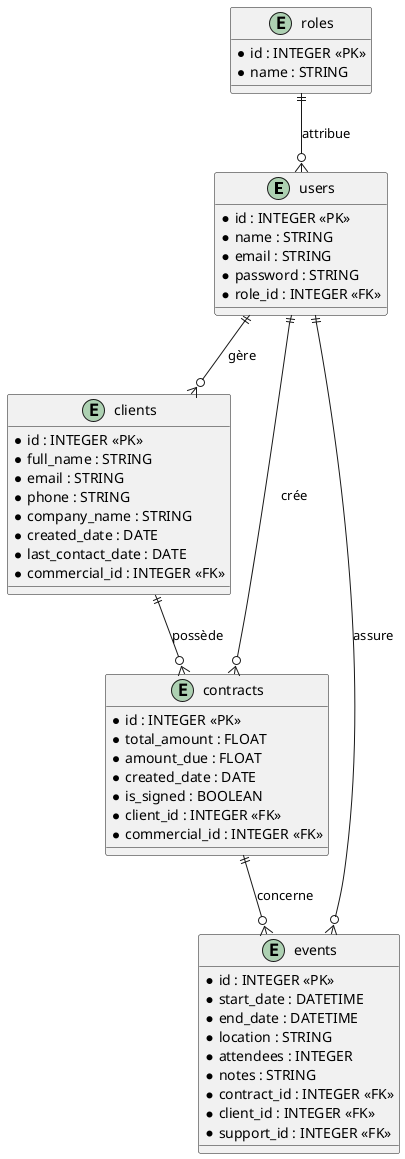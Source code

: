 @startuml EpicEventsCRM

entity "users" as U {
  * id : INTEGER <<PK>>
  * name : STRING
  * email : STRING
  * password : STRING
  * role_id : INTEGER <<FK>>
}

entity "roles" as R {
  * id : INTEGER <<PK>>
  * name : STRING
}

entity "clients" as C {
  * id : INTEGER <<PK>>
  * full_name : STRING
  * email : STRING
  * phone : STRING
  * company_name : STRING
  * created_date : DATE
  * last_contact_date : DATE
  * commercial_id : INTEGER <<FK>>
}

entity "contracts" as K {
  * id : INTEGER <<PK>>
  * total_amount : FLOAT
  * amount_due : FLOAT
  * created_date : DATE
  * is_signed : BOOLEAN
  * client_id : INTEGER <<FK>>
  * commercial_id : INTEGER <<FK>>
}

entity "events" as E {
  * id : INTEGER <<PK>>
  * start_date : DATETIME
  * end_date : DATETIME
  * location : STRING
  * attendees : INTEGER
  * notes : STRING
  * contract_id : INTEGER <<FK>>
  * client_id : INTEGER <<FK>>
  * support_id : INTEGER <<FK>>
}

U ||--o{ C : "gère"
U ||--o{ K : "crée"
U ||--o{ E : "assure"
R ||--o{ U : "attribue"
C ||--o{ K : "possède"
K ||--o{ E : "concerne"

@enduml
